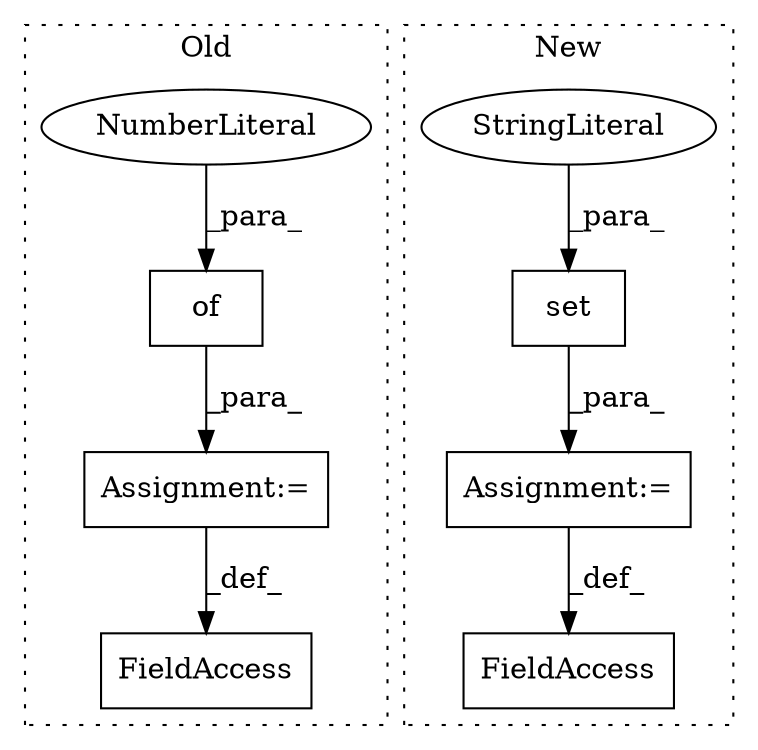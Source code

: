 digraph G {
subgraph cluster0 {
1 [label="of" a="32" s="493,557" l="3,1" shape="box"];
3 [label="Assignment:=" a="7" s="298" l="1" shape="box"];
5 [label="FieldAccess" a="22" s="275" l="23" shape="box"];
8 [label="NumberLiteral" a="34" s="527" l="1" shape="ellipse"];
label = "Old";
style="dotted";
}
subgraph cluster1 {
2 [label="set" a="32" s="293,344" l="4,1" shape="box"];
4 [label="Assignment:=" a="7" s="292" l="1" shape="box"];
6 [label="FieldAccess" a="22" s="715" l="3" shape="box"];
7 [label="StringLiteral" a="45" s="328" l="7" shape="ellipse"];
label = "New";
style="dotted";
}
1 -> 3 [label="_para_"];
2 -> 4 [label="_para_"];
3 -> 5 [label="_def_"];
4 -> 6 [label="_def_"];
7 -> 2 [label="_para_"];
8 -> 1 [label="_para_"];
}